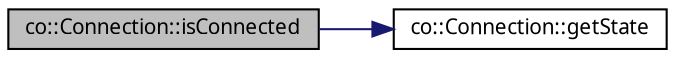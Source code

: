 digraph "co::Connection::isConnected"
{
  edge [fontname="Sans",fontsize="10",labelfontname="Sans",labelfontsize="10"];
  node [fontname="Sans",fontsize="10",shape=record];
  rankdir="LR";
  Node1 [label="co::Connection::isConnected",height=0.2,width=0.4,color="black", fillcolor="grey75", style="filled" fontcolor="black"];
  Node1 -> Node2 [color="midnightblue",fontsize="10",style="solid",fontname="Sans"];
  Node2 [label="co::Connection::getState",height=0.2,width=0.4,color="black", fillcolor="white", style="filled",URL="$classco_1_1Connection.html#aa4d5009d685ba606f8c998d758e75b09"];
}
